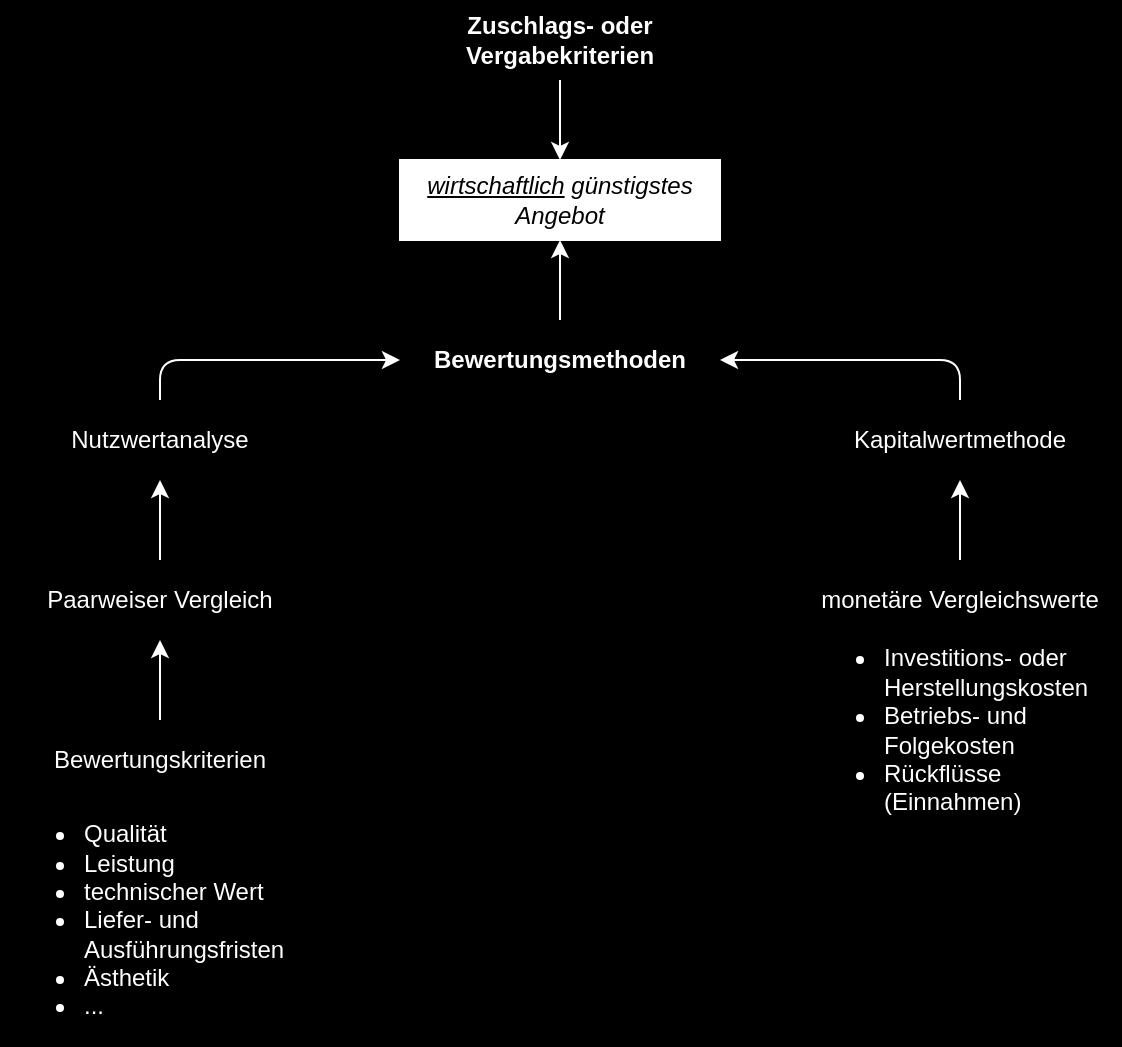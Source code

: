 <mxfile compressed="false" version="14.1.8" type="device">
  <diagram id="P4kVCHzqRwD1z_Bcywp3" name="Seite-1">
    <mxGraphModel dx="769" dy="484" grid="1" gridSize="10" guides="1" tooltips="1" connect="1" arrows="1" fold="1" page="1" pageScale="1" pageWidth="827" pageHeight="1169" background="#000000" math="0" shadow="0">
      <root>
        <mxCell id="0" />
        <mxCell id="1" parent="0" />
        <mxCell id="m6uI_Y7kgYLmJR3tarI--2" value="Zuschlags- oder Vergabekriterien" style="text;html=1;strokeColor=none;fillColor=none;align=center;verticalAlign=middle;whiteSpace=wrap;rounded=0;fontStyle=1;labelBackgroundColor=none;fontColor=#FFFFFF;" vertex="1" parent="1">
          <mxGeometry x="240" y="80" width="160" height="40" as="geometry" />
        </mxCell>
        <mxCell id="m6uI_Y7kgYLmJR3tarI--3" value="Bewertungsmethoden" style="text;html=1;strokeColor=none;fillColor=none;align=center;verticalAlign=middle;whiteSpace=wrap;rounded=0;fontStyle=1;labelBackgroundColor=none;fontColor=#FFFFFF;" vertex="1" parent="1">
          <mxGeometry x="240" y="240" width="160" height="40" as="geometry" />
        </mxCell>
        <mxCell id="m6uI_Y7kgYLmJR3tarI--4" value="&lt;u&gt;wirtschaftlich&lt;/u&gt; günstigstes&lt;br&gt;Angebot" style="rounded=0;whiteSpace=wrap;html=1;fontStyle=2;labelBackgroundColor=none;strokeColor=#FFFFFF;" vertex="1" parent="1">
          <mxGeometry x="240" y="160" width="160" height="40" as="geometry" />
        </mxCell>
        <mxCell id="m6uI_Y7kgYLmJR3tarI--5" value="" style="endArrow=classic;html=1;exitX=0.5;exitY=1;exitDx=0;exitDy=0;entryX=0.5;entryY=0;entryDx=0;entryDy=0;strokeWidth=1;labelBackgroundColor=none;fontColor=#FFFFFF;strokeColor=#FFFFFF;" edge="1" parent="1" source="m6uI_Y7kgYLmJR3tarI--2" target="m6uI_Y7kgYLmJR3tarI--4">
          <mxGeometry width="50" height="50" relative="1" as="geometry">
            <mxPoint x="430" y="130" as="sourcePoint" />
            <mxPoint x="480" y="80" as="targetPoint" />
          </mxGeometry>
        </mxCell>
        <mxCell id="m6uI_Y7kgYLmJR3tarI--6" value="" style="endArrow=classic;html=1;exitX=0.5;exitY=0;exitDx=0;exitDy=0;entryX=0.5;entryY=1;entryDx=0;entryDy=0;strokeWidth=1;labelBackgroundColor=none;fontColor=#FFFFFF;strokeColor=#FFFFFF;" edge="1" parent="1" source="m6uI_Y7kgYLmJR3tarI--3" target="m6uI_Y7kgYLmJR3tarI--4">
          <mxGeometry width="50" height="50" relative="1" as="geometry">
            <mxPoint x="500" y="180" as="sourcePoint" />
            <mxPoint x="550" y="130" as="targetPoint" />
          </mxGeometry>
        </mxCell>
        <mxCell id="m6uI_Y7kgYLmJR3tarI--7" value="Nutzwertanalyse" style="text;html=1;strokeColor=none;fillColor=none;align=center;verticalAlign=middle;whiteSpace=wrap;rounded=0;labelBackgroundColor=none;fontColor=#FFFFFF;" vertex="1" parent="1">
          <mxGeometry x="40" y="280" width="160" height="40" as="geometry" />
        </mxCell>
        <mxCell id="m6uI_Y7kgYLmJR3tarI--8" value="Paarweiser Vergleich" style="text;html=1;strokeColor=none;fillColor=none;align=center;verticalAlign=middle;whiteSpace=wrap;rounded=0;labelBackgroundColor=none;fontColor=#FFFFFF;" vertex="1" parent="1">
          <mxGeometry x="40" y="360" width="160" height="40" as="geometry" />
        </mxCell>
        <mxCell id="m6uI_Y7kgYLmJR3tarI--9" value="Bewertungskriterien" style="text;html=1;strokeColor=none;fillColor=none;align=center;verticalAlign=middle;whiteSpace=wrap;rounded=0;labelBackgroundColor=none;fontColor=#FFFFFF;" vertex="1" parent="1">
          <mxGeometry x="40" y="440" width="160" height="40" as="geometry" />
        </mxCell>
        <mxCell id="m6uI_Y7kgYLmJR3tarI--10" value="&lt;ul&gt;&lt;li&gt;Qualität&lt;/li&gt;&lt;li&gt;Leistung&lt;/li&gt;&lt;li&gt;technischer Wert&lt;/li&gt;&lt;li&gt;Liefer- und Ausführungsfristen&lt;/li&gt;&lt;li&gt;Ästhetik&lt;/li&gt;&lt;li&gt;...&lt;/li&gt;&lt;/ul&gt;" style="text;html=1;strokeColor=none;fillColor=none;align=left;verticalAlign=middle;whiteSpace=wrap;rounded=0;labelBackgroundColor=none;fontColor=#FFFFFF;" vertex="1" parent="1">
          <mxGeometry x="40" y="480" width="160" height="120" as="geometry" />
        </mxCell>
        <mxCell id="m6uI_Y7kgYLmJR3tarI--11" value="" style="endArrow=classic;html=1;strokeWidth=1;exitX=0.5;exitY=0;exitDx=0;exitDy=0;entryX=0.5;entryY=1;entryDx=0;entryDy=0;labelBackgroundColor=none;fontColor=#FFFFFF;strokeColor=#FFFFFF;" edge="1" parent="1" source="m6uI_Y7kgYLmJR3tarI--9" target="m6uI_Y7kgYLmJR3tarI--8">
          <mxGeometry width="50" height="50" relative="1" as="geometry">
            <mxPoint x="170" y="440" as="sourcePoint" />
            <mxPoint x="220" y="390" as="targetPoint" />
          </mxGeometry>
        </mxCell>
        <mxCell id="m6uI_Y7kgYLmJR3tarI--12" value="" style="endArrow=classic;html=1;strokeWidth=1;exitX=0.5;exitY=0;exitDx=0;exitDy=0;entryX=0.5;entryY=1;entryDx=0;entryDy=0;labelBackgroundColor=none;fontColor=#FFFFFF;strokeColor=#FFFFFF;" edge="1" parent="1" source="m6uI_Y7kgYLmJR3tarI--8" target="m6uI_Y7kgYLmJR3tarI--7">
          <mxGeometry width="50" height="50" relative="1" as="geometry">
            <mxPoint x="220" y="360" as="sourcePoint" />
            <mxPoint x="270" y="310" as="targetPoint" />
          </mxGeometry>
        </mxCell>
        <mxCell id="m6uI_Y7kgYLmJR3tarI--13" value="" style="endArrow=classic;html=1;strokeWidth=1;exitX=0.5;exitY=0;exitDx=0;exitDy=0;entryX=0;entryY=0.5;entryDx=0;entryDy=0;labelBackgroundColor=none;fontColor=#FFFFFF;strokeColor=#FFFFFF;" edge="1" parent="1" source="m6uI_Y7kgYLmJR3tarI--7" target="m6uI_Y7kgYLmJR3tarI--3">
          <mxGeometry width="50" height="50" relative="1" as="geometry">
            <mxPoint x="170" y="280" as="sourcePoint" />
            <mxPoint x="220" y="230" as="targetPoint" />
            <Array as="points">
              <mxPoint x="120" y="260" />
            </Array>
          </mxGeometry>
        </mxCell>
        <mxCell id="m6uI_Y7kgYLmJR3tarI--14" value="monetäre Vergleichswerte" style="text;html=1;strokeColor=none;fillColor=none;align=center;verticalAlign=middle;whiteSpace=wrap;rounded=0;labelBackgroundColor=none;fontColor=#FFFFFF;" vertex="1" parent="1">
          <mxGeometry x="440" y="360" width="160" height="40" as="geometry" />
        </mxCell>
        <mxCell id="m6uI_Y7kgYLmJR3tarI--15" value="&lt;ul&gt;&lt;li&gt;Investitions- oder Herstellungskosten&lt;/li&gt;&lt;li&gt;Betriebs- und Folgekosten&lt;/li&gt;&lt;li&gt;Rückflüsse (Einnahmen)&lt;/li&gt;&lt;/ul&gt;" style="text;html=1;strokeColor=none;fillColor=none;align=left;verticalAlign=middle;whiteSpace=wrap;rounded=0;labelBackgroundColor=none;fontColor=#FFFFFF;" vertex="1" parent="1">
          <mxGeometry x="440" y="400" width="160" height="90" as="geometry" />
        </mxCell>
        <mxCell id="m6uI_Y7kgYLmJR3tarI--16" value="Kapitalwertmethode" style="text;html=1;strokeColor=none;fillColor=none;align=center;verticalAlign=middle;whiteSpace=wrap;rounded=0;labelBackgroundColor=none;fontColor=#FFFFFF;" vertex="1" parent="1">
          <mxGeometry x="440" y="280" width="160" height="40" as="geometry" />
        </mxCell>
        <mxCell id="m6uI_Y7kgYLmJR3tarI--17" value="" style="endArrow=classic;html=1;strokeWidth=1;exitX=0.5;exitY=0;exitDx=0;exitDy=0;labelBackgroundColor=none;fontColor=#FFFFFF;strokeColor=#FFFFFF;" edge="1" parent="1" source="m6uI_Y7kgYLmJR3tarI--14" target="m6uI_Y7kgYLmJR3tarI--16">
          <mxGeometry width="50" height="50" relative="1" as="geometry">
            <mxPoint x="390" y="430" as="sourcePoint" />
            <mxPoint x="440" y="380" as="targetPoint" />
          </mxGeometry>
        </mxCell>
        <mxCell id="m6uI_Y7kgYLmJR3tarI--18" value="" style="endArrow=classic;html=1;strokeWidth=1;exitX=0.5;exitY=0;exitDx=0;exitDy=0;entryX=1;entryY=0.5;entryDx=0;entryDy=0;labelBackgroundColor=none;fontColor=#FFFFFF;strokeColor=#FFFFFF;" edge="1" parent="1" source="m6uI_Y7kgYLmJR3tarI--16" target="m6uI_Y7kgYLmJR3tarI--3">
          <mxGeometry width="50" height="50" relative="1" as="geometry">
            <mxPoint x="440" y="280" as="sourcePoint" />
            <mxPoint x="490" y="230" as="targetPoint" />
            <Array as="points">
              <mxPoint x="520" y="260" />
            </Array>
          </mxGeometry>
        </mxCell>
      </root>
    </mxGraphModel>
  </diagram>
</mxfile>
